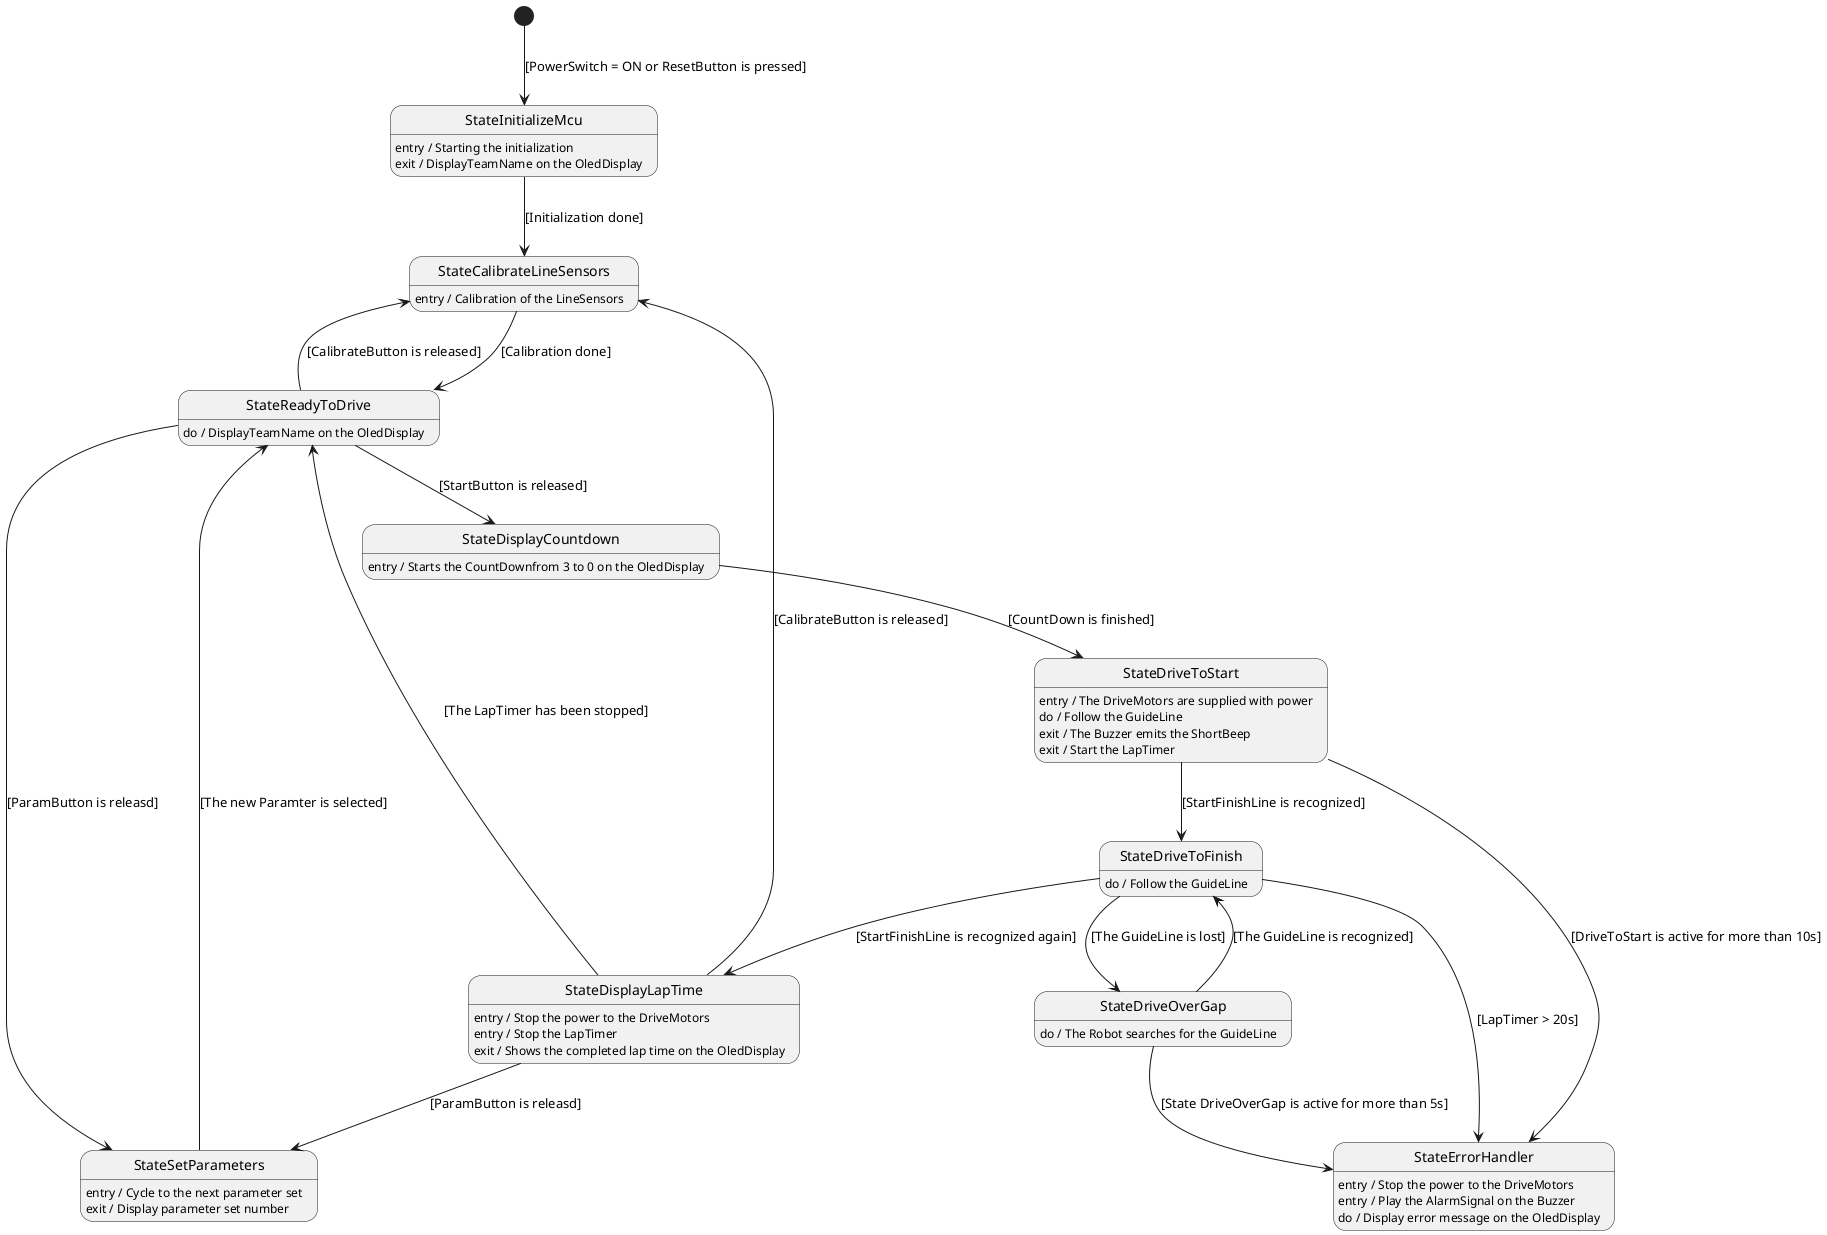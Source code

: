 @startuml
[*] --> StateInitializeMcu : [PowerSwitch = ON or ResetButton is pressed]
StateInitializeMcu : entry / Starting the initialization
StateInitializeMcu : exit / DisplayTeamName on the OledDisplay

StateInitializeMcu --> StateCalibrateLineSensors : [Initialization done]
StateCalibrateLineSensors : entry / Calibration of the LineSensors

StateReadyToDrive --> StateDisplayCountdown : [StartButton is released]
StateReadyToDrive --> StateCalibrateLineSensors : [CalibrateButton is released]
StateSetParameters --> StateReadyToDrive : [The new Paramter is selected]
StateReadyToDrive : do / DisplayTeamName on the OledDisplay

StateCalibrateLineSensors --> StateReadyToDrive : [Calibration done]
StateDisplayCountdown: entry / Starts the CountDownfrom 3 to 0 on the OledDisplay

StateDisplayCountdown --> StateDriveToStart : [CountDown is finished]

StateDriveToStart: entry / The DriveMotors are supplied with power 
StateDriveToStart: do / Follow the GuideLine 
StateDriveToStart: exit / The Buzzer emits the ShortBeep
StateDriveToStart: exit / Start the LapTimer

StateDriveToStart --> StateDriveToFinish : [StartFinishLine is recognized]
StateDriveToFinish : do / Follow the GuideLine 

StateDriveToFinish --> StateDriveOverGap : [The GuideLine is lost]
StateDriveOverGap  --> StateDriveToFinish : [The GuideLine is recognized]
StateDriveOverGap : do / The Robot searches for the GuideLine

StateDriveToFinish --> StateDisplayLapTime : [StartFinishLine is recognized again]
StateDisplayLapTime --> StateCalibrateLineSensors : [CalibrateButton is released]
StateDisplayLapTime  --> StateReadyToDrive : [The LapTimer has been stopped] 
StateDisplayLapTime : entry / Stop the power to the DriveMotors
StateDisplayLapTime : entry / Stop the LapTimer 
StateDisplayLapTime : exit / Shows the completed lap time on the OledDisplay

StateDisplayLapTime  --> StateSetParameters :[ParamButton is releasd]
StateReadyToDrive --> StateSetParameters :[ParamButton is releasd]
StateSetParameters: entry / Cycle to the next parameter set
StateSetParameters: exit / Display parameter set number

StateDriveToFinish --> StateErrorHandler : [LapTimer > 20s]
StateDriveToStart --> StateErrorHandler : [DriveToStart is active for more than 10s]
StateDriveOverGap --> StateErrorHandler : [State DriveOverGap is active for more than 5s]
StateErrorHandler: entry / Stop the power to the DriveMotors
StateErrorHandler: entry / Play the AlarmSignal on the Buzzer
StateErrorHandler: do / Display error message on the OledDisplay

@enduml
